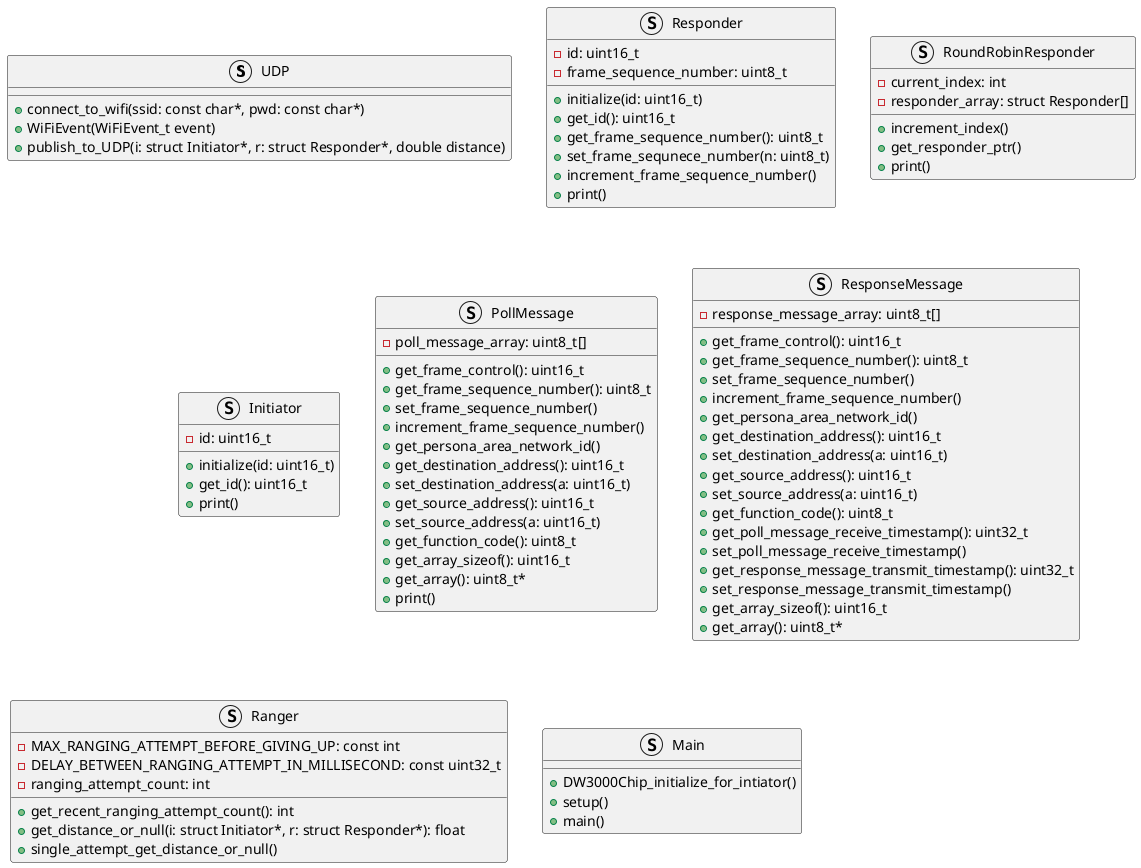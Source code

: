 @startuml

struct UDP {
    + connect_to_wifi(ssid: const char*, pwd: const char*)
    + WiFiEvent(WiFiEvent_t event)
    + publish_to_UDP(i: struct Initiator*, r: struct Responder*, double distance)
}

struct Responder {
    - id: uint16_t
    - frame_sequence_number: uint8_t
    
    + initialize(id: uint16_t)
    + get_id(): uint16_t
    + get_frame_sequence_number(): uint8_t
    + set_frame_sequnece_number(n: uint8_t)
    + increment_frame_sequence_number()
    + print()
}

struct RoundRobinResponder {
    - current_index: int
    - responder_array: struct Responder[]

    + increment_index()
    + get_responder_ptr()
    + print()
}

struct Initiator {
    - id: uint16_t

    + initialize(id: uint16_t)
    + get_id(): uint16_t
    + print()
}

struct PollMessage {
    - poll_message_array: uint8_t[]

    + get_frame_control(): uint16_t
    + get_frame_sequence_number(): uint8_t
    + set_frame_sequence_number()
    + increment_frame_sequence_number()
    + get_persona_area_network_id()
    + get_destination_address(): uint16_t
    + set_destination_address(a: uint16_t)
    + get_source_address(): uint16_t
    + set_source_address(a: uint16_t)
    + get_function_code(): uint8_t
    + get_array_sizeof(): uint16_t
    + get_array(): uint8_t*
    + print()
}

struct ResponseMessage {
    - response_message_array: uint8_t[]
    + get_frame_control(): uint16_t
    + get_frame_sequence_number(): uint8_t
    + set_frame_sequence_number()
    + increment_frame_sequence_number()
    + get_persona_area_network_id()
    + get_destination_address(): uint16_t
    + set_destination_address(a: uint16_t)
    + get_source_address(): uint16_t
    + set_source_address(a: uint16_t)
    + get_function_code(): uint8_t
    + get_poll_message_receive_timestamp(): uint32_t
    + set_poll_message_receive_timestamp()
    + get_response_message_transmit_timestamp(): uint32_t
    + set_response_message_transmit_timestamp()
    + get_array_sizeof(): uint16_t
    + get_array(): uint8_t*
}

struct Ranger {
    - MAX_RANGING_ATTEMPT_BEFORE_GIVING_UP: const int
    - DELAY_BETWEEN_RANGING_ATTEMPT_IN_MILLISECOND: const uint32_t
    - ranging_attempt_count: int

    + get_recent_ranging_attempt_count(): int
    + get_distance_or_null(i: struct Initiator*, r: struct Responder*): float
    + single_attempt_get_distance_or_null()
}

struct Main {
    
    + DW3000Chip_initialize_for_intiator()
    + setup()
    + main()
}



@enduml
